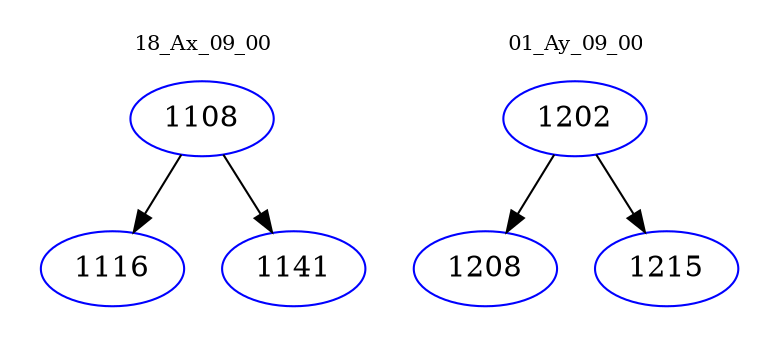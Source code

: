 digraph{
subgraph cluster_0 {
color = white
label = "18_Ax_09_00";
fontsize=10;
T0_1108 [label="1108", color="blue"]
T0_1108 -> T0_1116 [color="black"]
T0_1116 [label="1116", color="blue"]
T0_1108 -> T0_1141 [color="black"]
T0_1141 [label="1141", color="blue"]
}
subgraph cluster_1 {
color = white
label = "01_Ay_09_00";
fontsize=10;
T1_1202 [label="1202", color="blue"]
T1_1202 -> T1_1208 [color="black"]
T1_1208 [label="1208", color="blue"]
T1_1202 -> T1_1215 [color="black"]
T1_1215 [label="1215", color="blue"]
}
}
